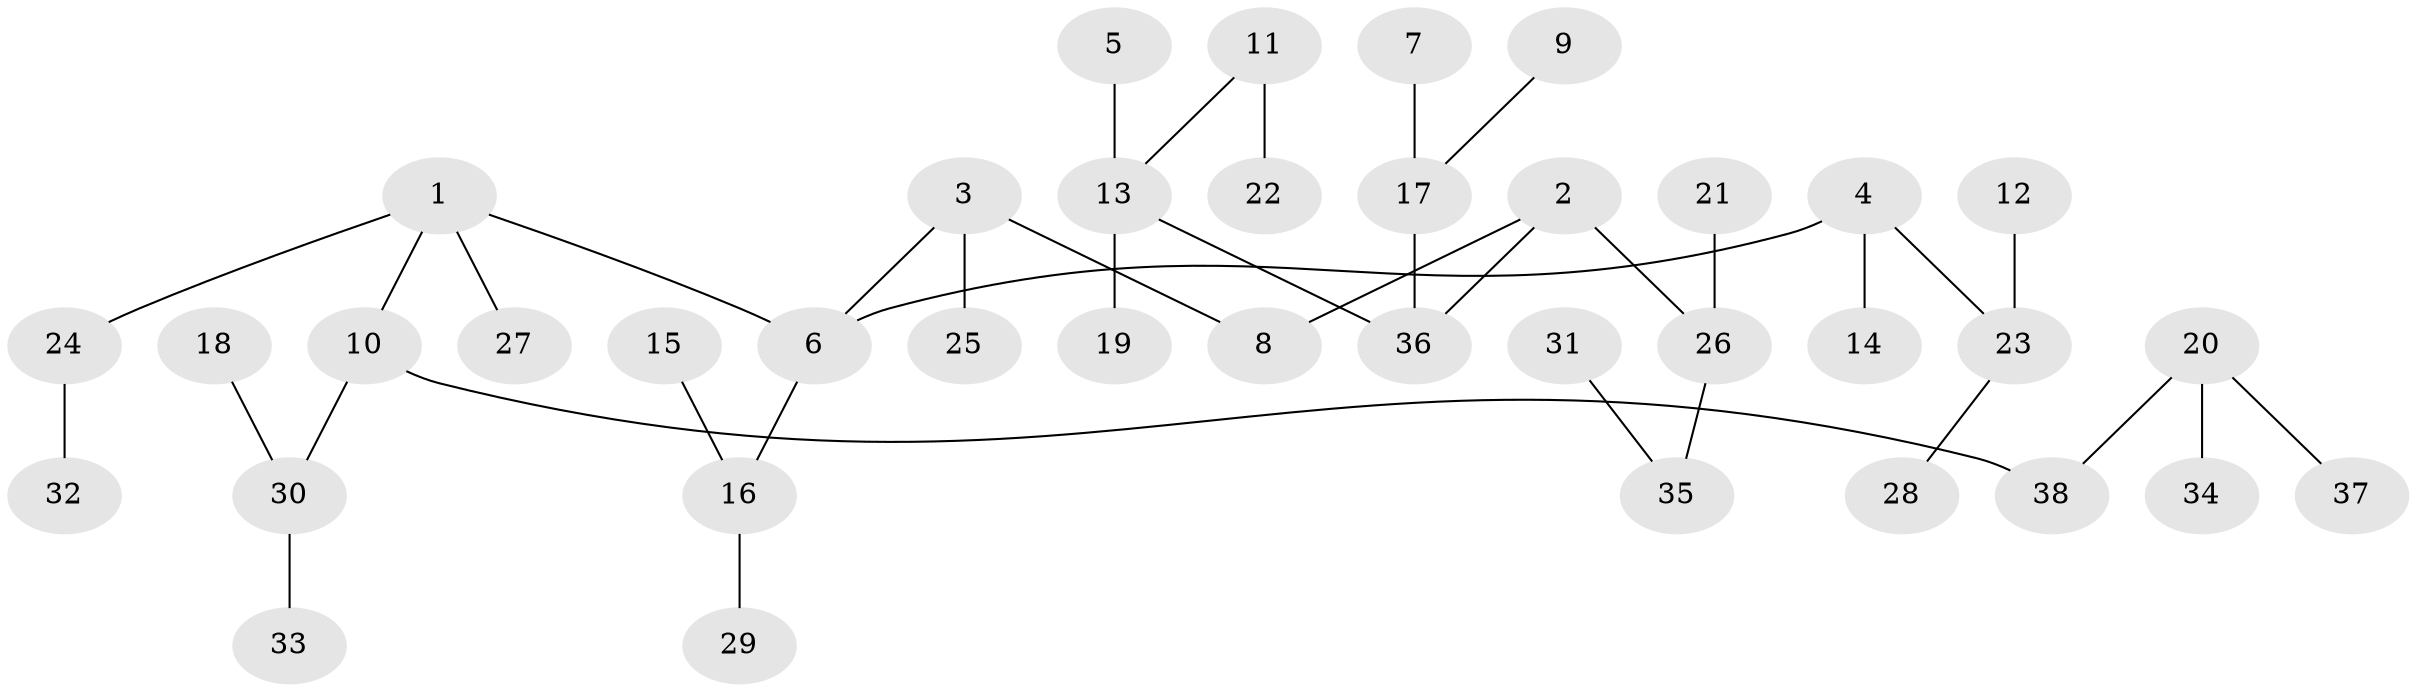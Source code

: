 // original degree distribution, {5: 0.05263157894736842, 3: 0.17105263157894737, 4: 0.09210526315789473, 2: 0.14473684210526316, 1: 0.5394736842105263}
// Generated by graph-tools (version 1.1) at 2025/02/03/09/25 03:02:27]
// undirected, 38 vertices, 37 edges
graph export_dot {
graph [start="1"]
  node [color=gray90,style=filled];
  1;
  2;
  3;
  4;
  5;
  6;
  7;
  8;
  9;
  10;
  11;
  12;
  13;
  14;
  15;
  16;
  17;
  18;
  19;
  20;
  21;
  22;
  23;
  24;
  25;
  26;
  27;
  28;
  29;
  30;
  31;
  32;
  33;
  34;
  35;
  36;
  37;
  38;
  1 -- 6 [weight=1.0];
  1 -- 10 [weight=1.0];
  1 -- 24 [weight=1.0];
  1 -- 27 [weight=1.0];
  2 -- 8 [weight=1.0];
  2 -- 26 [weight=1.0];
  2 -- 36 [weight=1.0];
  3 -- 6 [weight=1.0];
  3 -- 8 [weight=1.0];
  3 -- 25 [weight=1.0];
  4 -- 6 [weight=1.0];
  4 -- 14 [weight=1.0];
  4 -- 23 [weight=1.0];
  5 -- 13 [weight=1.0];
  6 -- 16 [weight=1.0];
  7 -- 17 [weight=1.0];
  9 -- 17 [weight=1.0];
  10 -- 30 [weight=1.0];
  10 -- 38 [weight=1.0];
  11 -- 13 [weight=1.0];
  11 -- 22 [weight=1.0];
  12 -- 23 [weight=1.0];
  13 -- 19 [weight=1.0];
  13 -- 36 [weight=1.0];
  15 -- 16 [weight=1.0];
  16 -- 29 [weight=1.0];
  17 -- 36 [weight=1.0];
  18 -- 30 [weight=1.0];
  20 -- 34 [weight=1.0];
  20 -- 37 [weight=1.0];
  20 -- 38 [weight=1.0];
  21 -- 26 [weight=1.0];
  23 -- 28 [weight=1.0];
  24 -- 32 [weight=1.0];
  26 -- 35 [weight=1.0];
  30 -- 33 [weight=1.0];
  31 -- 35 [weight=1.0];
}
